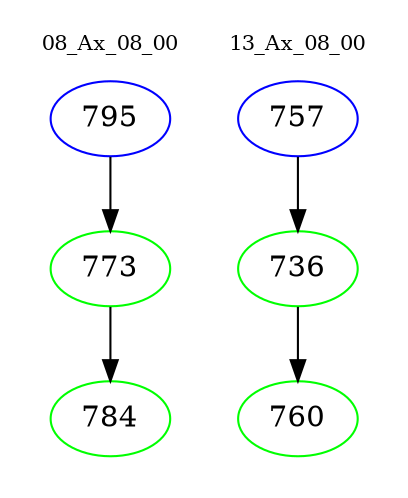 digraph{
subgraph cluster_0 {
color = white
label = "08_Ax_08_00";
fontsize=10;
T0_795 [label="795", color="blue"]
T0_795 -> T0_773 [color="black"]
T0_773 [label="773", color="green"]
T0_773 -> T0_784 [color="black"]
T0_784 [label="784", color="green"]
}
subgraph cluster_1 {
color = white
label = "13_Ax_08_00";
fontsize=10;
T1_757 [label="757", color="blue"]
T1_757 -> T1_736 [color="black"]
T1_736 [label="736", color="green"]
T1_736 -> T1_760 [color="black"]
T1_760 [label="760", color="green"]
}
}
